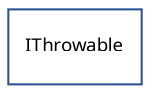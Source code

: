 strict digraph interface_diagram {
  rankdir=LR;
  IThrowable[
    label="IThrowable",
    URL="IThrowable.html",
    tooltip="com.sekati.except.IThrowable",
    fontname="Verdana-Italic",
    fontsize="9"
    color="#2d5492"
    shape="record"
  ];
}
